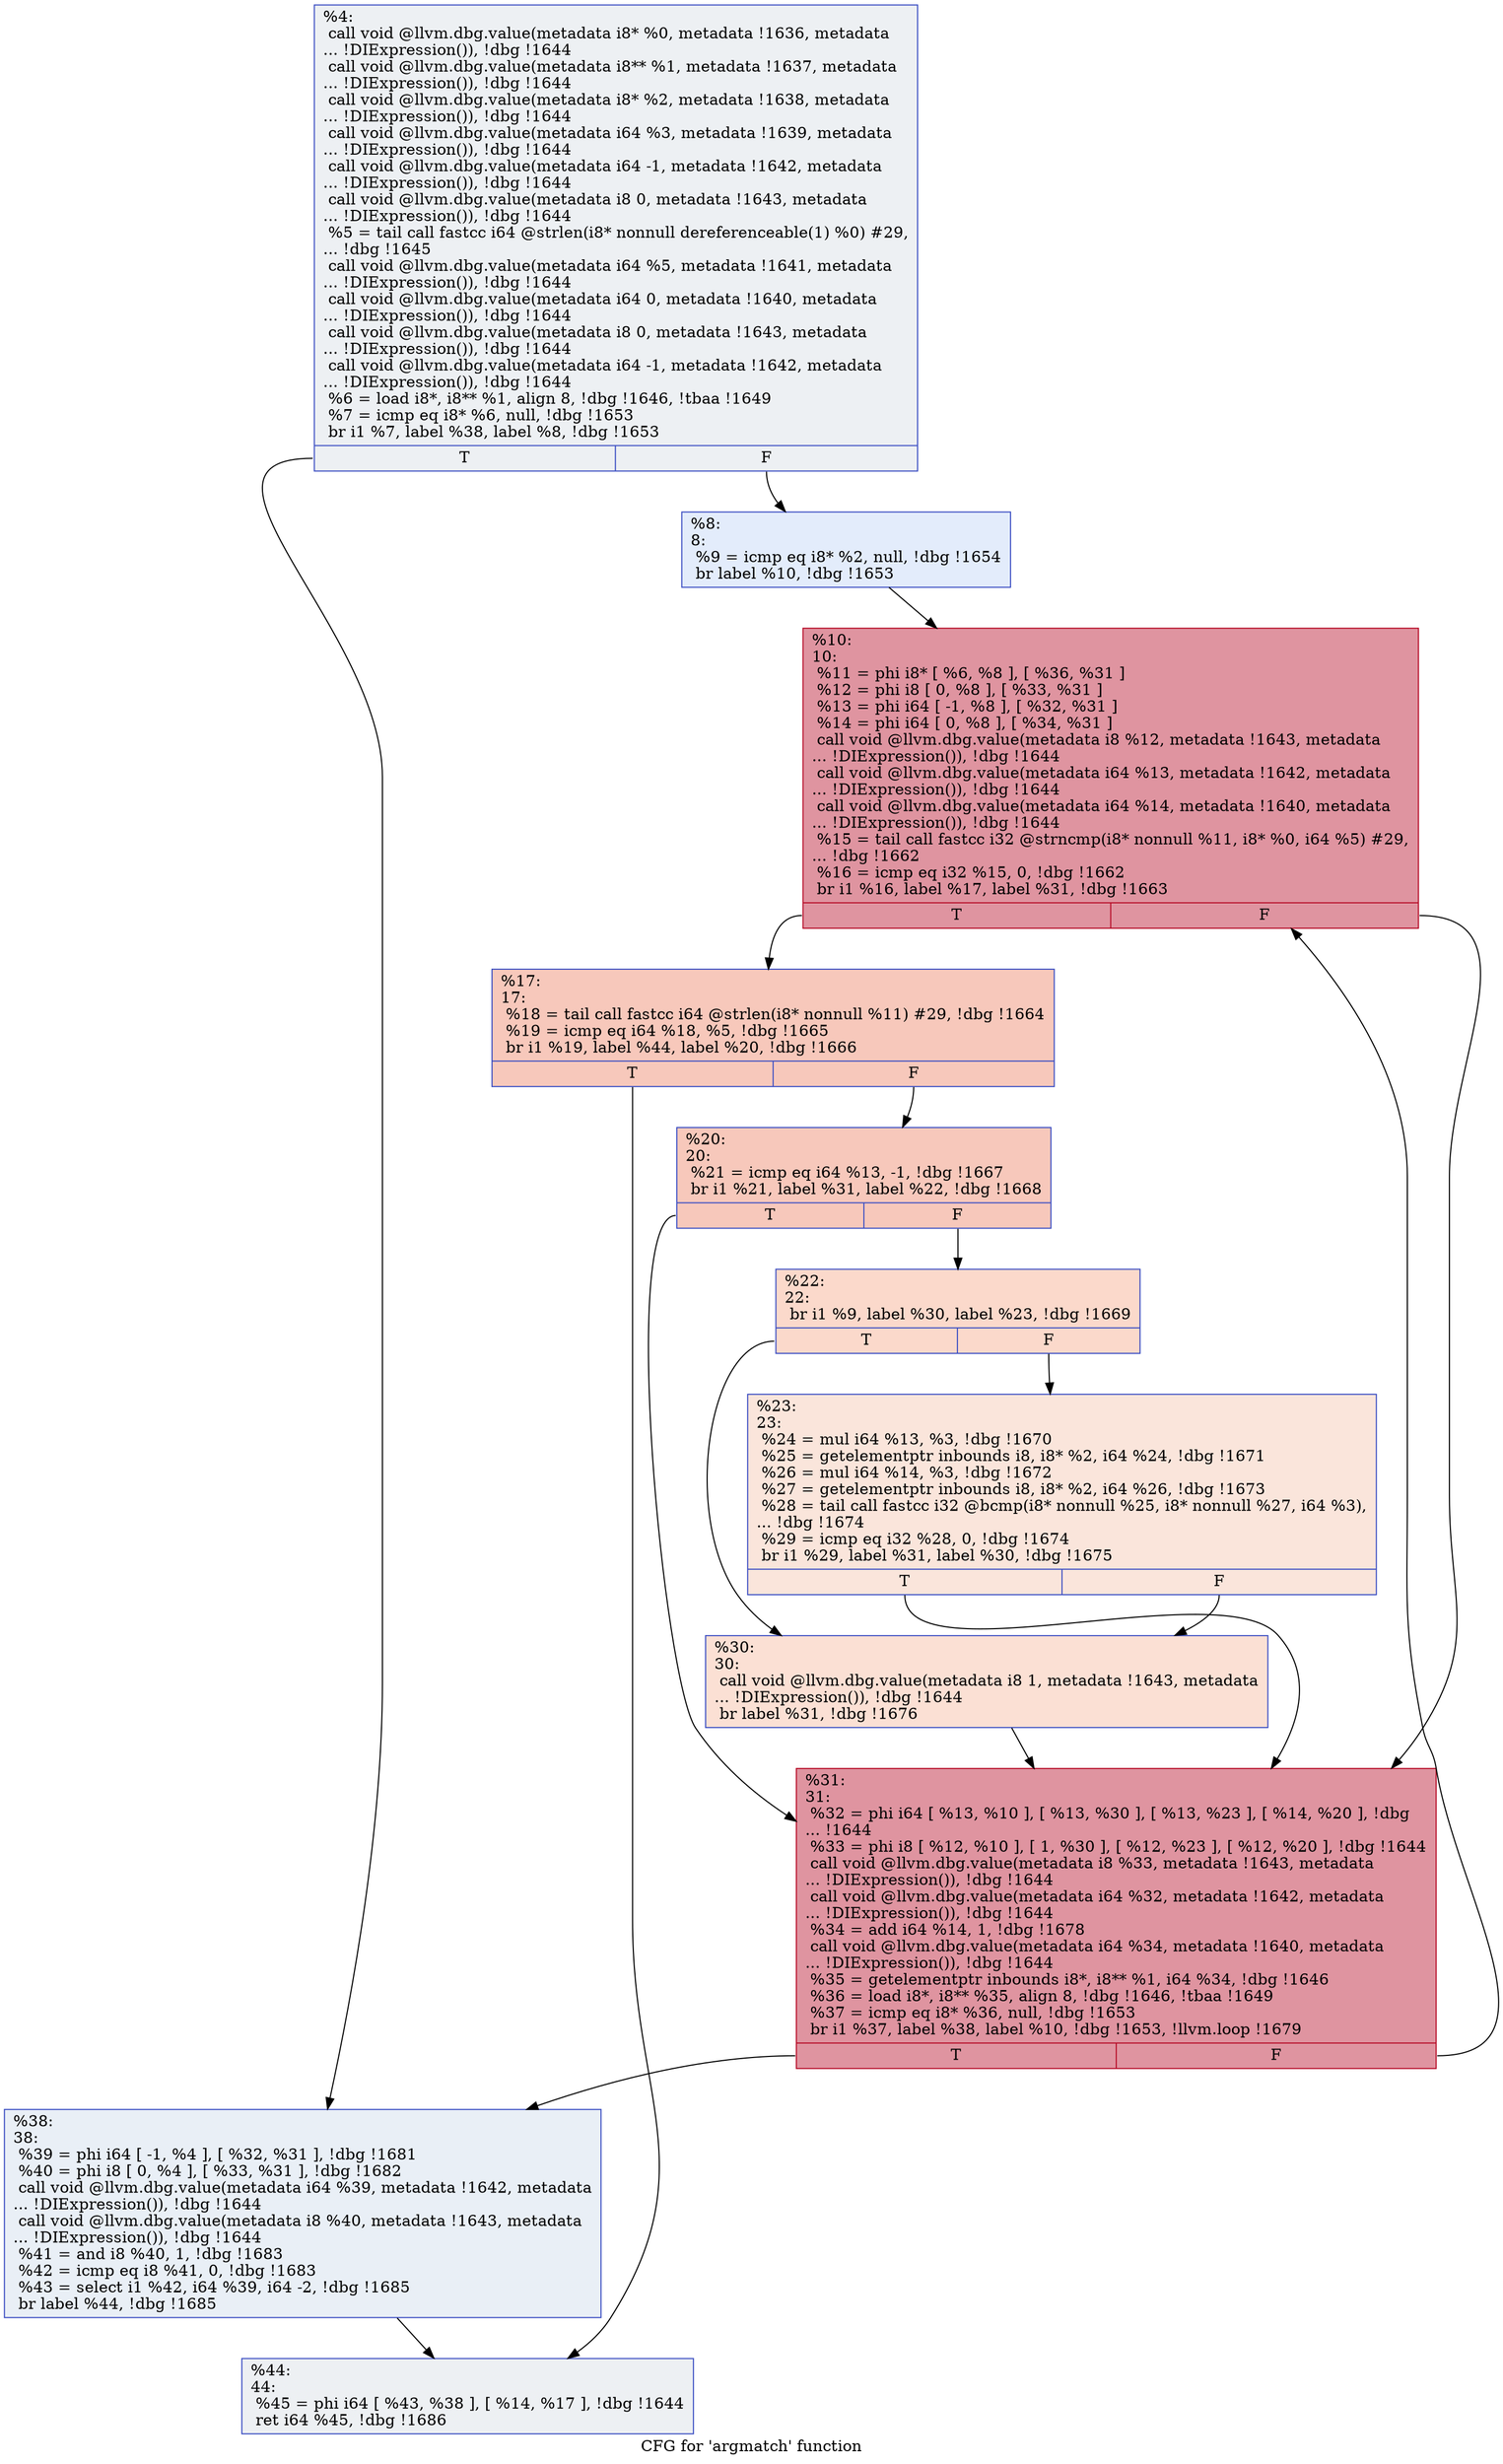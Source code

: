 digraph "CFG for 'argmatch' function" {
	label="CFG for 'argmatch' function";

	Node0x1534940 [shape=record,color="#3d50c3ff", style=filled, fillcolor="#d6dce470",label="{%4:\l  call void @llvm.dbg.value(metadata i8* %0, metadata !1636, metadata\l... !DIExpression()), !dbg !1644\l  call void @llvm.dbg.value(metadata i8** %1, metadata !1637, metadata\l... !DIExpression()), !dbg !1644\l  call void @llvm.dbg.value(metadata i8* %2, metadata !1638, metadata\l... !DIExpression()), !dbg !1644\l  call void @llvm.dbg.value(metadata i64 %3, metadata !1639, metadata\l... !DIExpression()), !dbg !1644\l  call void @llvm.dbg.value(metadata i64 -1, metadata !1642, metadata\l... !DIExpression()), !dbg !1644\l  call void @llvm.dbg.value(metadata i8 0, metadata !1643, metadata\l... !DIExpression()), !dbg !1644\l  %5 = tail call fastcc i64 @strlen(i8* nonnull dereferenceable(1) %0) #29,\l... !dbg !1645\l  call void @llvm.dbg.value(metadata i64 %5, metadata !1641, metadata\l... !DIExpression()), !dbg !1644\l  call void @llvm.dbg.value(metadata i64 0, metadata !1640, metadata\l... !DIExpression()), !dbg !1644\l  call void @llvm.dbg.value(metadata i8 0, metadata !1643, metadata\l... !DIExpression()), !dbg !1644\l  call void @llvm.dbg.value(metadata i64 -1, metadata !1642, metadata\l... !DIExpression()), !dbg !1644\l  %6 = load i8*, i8** %1, align 8, !dbg !1646, !tbaa !1649\l  %7 = icmp eq i8* %6, null, !dbg !1653\l  br i1 %7, label %38, label %8, !dbg !1653\l|{<s0>T|<s1>F}}"];
	Node0x1534940:s0 -> Node0x1534d20;
	Node0x1534940:s1 -> Node0x1534aa0;
	Node0x1534aa0 [shape=record,color="#3d50c3ff", style=filled, fillcolor="#bfd3f670",label="{%8:\l8:                                                \l  %9 = icmp eq i8* %2, null, !dbg !1654\l  br label %10, !dbg !1653\l}"];
	Node0x1534aa0 -> Node0x1534af0;
	Node0x1534af0 [shape=record,color="#b70d28ff", style=filled, fillcolor="#b70d2870",label="{%10:\l10:                                               \l  %11 = phi i8* [ %6, %8 ], [ %36, %31 ]\l  %12 = phi i8 [ 0, %8 ], [ %33, %31 ]\l  %13 = phi i64 [ -1, %8 ], [ %32, %31 ]\l  %14 = phi i64 [ 0, %8 ], [ %34, %31 ]\l  call void @llvm.dbg.value(metadata i8 %12, metadata !1643, metadata\l... !DIExpression()), !dbg !1644\l  call void @llvm.dbg.value(metadata i64 %13, metadata !1642, metadata\l... !DIExpression()), !dbg !1644\l  call void @llvm.dbg.value(metadata i64 %14, metadata !1640, metadata\l... !DIExpression()), !dbg !1644\l  %15 = tail call fastcc i32 @strncmp(i8* nonnull %11, i8* %0, i64 %5) #29,\l... !dbg !1662\l  %16 = icmp eq i32 %15, 0, !dbg !1662\l  br i1 %16, label %17, label %31, !dbg !1663\l|{<s0>T|<s1>F}}"];
	Node0x1534af0:s0 -> Node0x1534b40;
	Node0x1534af0:s1 -> Node0x1534cd0;
	Node0x1534b40 [shape=record,color="#3d50c3ff", style=filled, fillcolor="#ed836670",label="{%17:\l17:                                               \l  %18 = tail call fastcc i64 @strlen(i8* nonnull %11) #29, !dbg !1664\l  %19 = icmp eq i64 %18, %5, !dbg !1665\l  br i1 %19, label %44, label %20, !dbg !1666\l|{<s0>T|<s1>F}}"];
	Node0x1534b40:s0 -> Node0x1534d70;
	Node0x1534b40:s1 -> Node0x1534b90;
	Node0x1534b90 [shape=record,color="#3d50c3ff", style=filled, fillcolor="#ed836670",label="{%20:\l20:                                               \l  %21 = icmp eq i64 %13, -1, !dbg !1667\l  br i1 %21, label %31, label %22, !dbg !1668\l|{<s0>T|<s1>F}}"];
	Node0x1534b90:s0 -> Node0x1534cd0;
	Node0x1534b90:s1 -> Node0x1534be0;
	Node0x1534be0 [shape=record,color="#3d50c3ff", style=filled, fillcolor="#f7a88970",label="{%22:\l22:                                               \l  br i1 %9, label %30, label %23, !dbg !1669\l|{<s0>T|<s1>F}}"];
	Node0x1534be0:s0 -> Node0x1534c80;
	Node0x1534be0:s1 -> Node0x1534c30;
	Node0x1534c30 [shape=record,color="#3d50c3ff", style=filled, fillcolor="#f4c5ad70",label="{%23:\l23:                                               \l  %24 = mul i64 %13, %3, !dbg !1670\l  %25 = getelementptr inbounds i8, i8* %2, i64 %24, !dbg !1671\l  %26 = mul i64 %14, %3, !dbg !1672\l  %27 = getelementptr inbounds i8, i8* %2, i64 %26, !dbg !1673\l  %28 = tail call fastcc i32 @bcmp(i8* nonnull %25, i8* nonnull %27, i64 %3),\l... !dbg !1674\l  %29 = icmp eq i32 %28, 0, !dbg !1674\l  br i1 %29, label %31, label %30, !dbg !1675\l|{<s0>T|<s1>F}}"];
	Node0x1534c30:s0 -> Node0x1534cd0;
	Node0x1534c30:s1 -> Node0x1534c80;
	Node0x1534c80 [shape=record,color="#3d50c3ff", style=filled, fillcolor="#f7b99e70",label="{%30:\l30:                                               \l  call void @llvm.dbg.value(metadata i8 1, metadata !1643, metadata\l... !DIExpression()), !dbg !1644\l  br label %31, !dbg !1676\l}"];
	Node0x1534c80 -> Node0x1534cd0;
	Node0x1534cd0 [shape=record,color="#b70d28ff", style=filled, fillcolor="#b70d2870",label="{%31:\l31:                                               \l  %32 = phi i64 [ %13, %10 ], [ %13, %30 ], [ %13, %23 ], [ %14, %20 ], !dbg\l... !1644\l  %33 = phi i8 [ %12, %10 ], [ 1, %30 ], [ %12, %23 ], [ %12, %20 ], !dbg !1644\l  call void @llvm.dbg.value(metadata i8 %33, metadata !1643, metadata\l... !DIExpression()), !dbg !1644\l  call void @llvm.dbg.value(metadata i64 %32, metadata !1642, metadata\l... !DIExpression()), !dbg !1644\l  %34 = add i64 %14, 1, !dbg !1678\l  call void @llvm.dbg.value(metadata i64 %34, metadata !1640, metadata\l... !DIExpression()), !dbg !1644\l  %35 = getelementptr inbounds i8*, i8** %1, i64 %34, !dbg !1646\l  %36 = load i8*, i8** %35, align 8, !dbg !1646, !tbaa !1649\l  %37 = icmp eq i8* %36, null, !dbg !1653\l  br i1 %37, label %38, label %10, !dbg !1653, !llvm.loop !1679\l|{<s0>T|<s1>F}}"];
	Node0x1534cd0:s0 -> Node0x1534d20;
	Node0x1534cd0:s1 -> Node0x1534af0;
	Node0x1534d20 [shape=record,color="#3d50c3ff", style=filled, fillcolor="#cedaeb70",label="{%38:\l38:                                               \l  %39 = phi i64 [ -1, %4 ], [ %32, %31 ], !dbg !1681\l  %40 = phi i8 [ 0, %4 ], [ %33, %31 ], !dbg !1682\l  call void @llvm.dbg.value(metadata i64 %39, metadata !1642, metadata\l... !DIExpression()), !dbg !1644\l  call void @llvm.dbg.value(metadata i8 %40, metadata !1643, metadata\l... !DIExpression()), !dbg !1644\l  %41 = and i8 %40, 1, !dbg !1683\l  %42 = icmp eq i8 %41, 0, !dbg !1683\l  %43 = select i1 %42, i64 %39, i64 -2, !dbg !1685\l  br label %44, !dbg !1685\l}"];
	Node0x1534d20 -> Node0x1534d70;
	Node0x1534d70 [shape=record,color="#3d50c3ff", style=filled, fillcolor="#d6dce470",label="{%44:\l44:                                               \l  %45 = phi i64 [ %43, %38 ], [ %14, %17 ], !dbg !1644\l  ret i64 %45, !dbg !1686\l}"];
}
